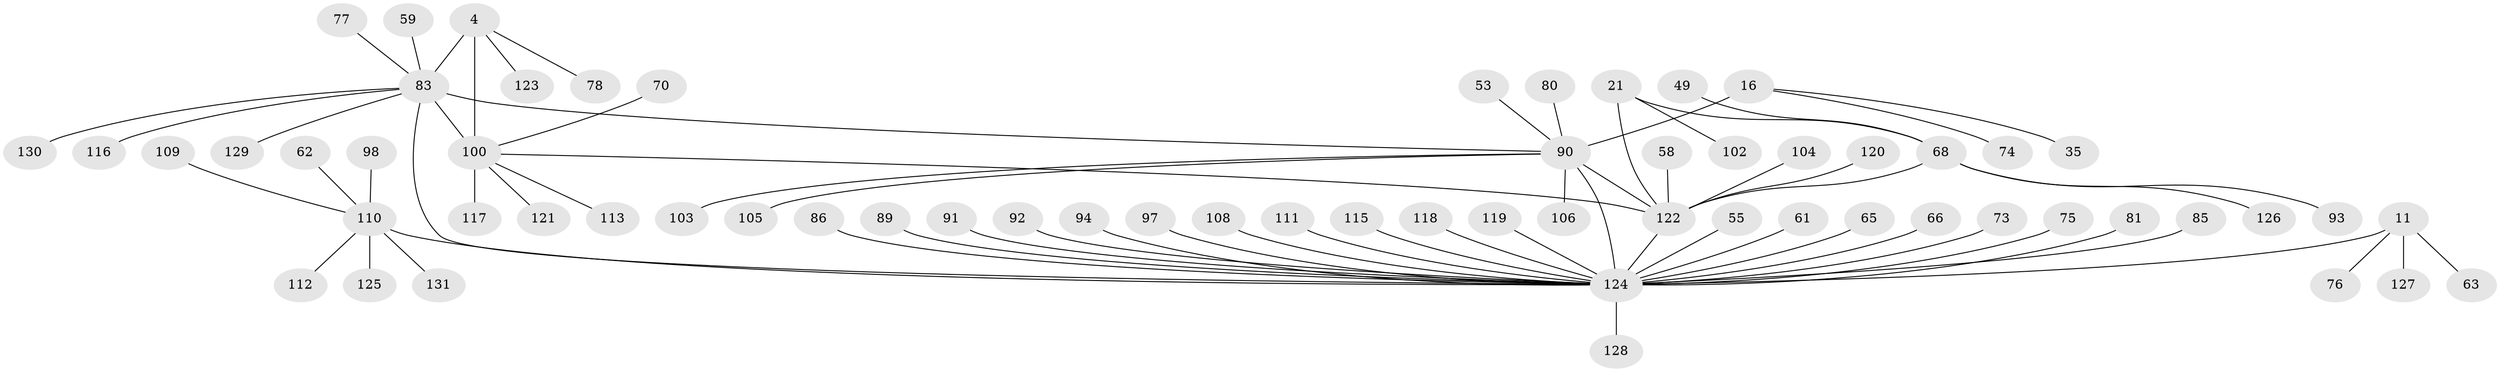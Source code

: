 // original degree distribution, {6: 0.05343511450381679, 8: 0.04580152671755725, 13: 0.022900763358778626, 10: 0.030534351145038167, 11: 0.022900763358778626, 9: 0.030534351145038167, 7: 0.007633587786259542, 5: 0.007633587786259542, 12: 0.007633587786259542, 1: 0.6030534351145038, 2: 0.12213740458015267, 3: 0.03816793893129771, 4: 0.007633587786259542}
// Generated by graph-tools (version 1.1) at 2025/54/03/09/25 04:54:17]
// undirected, 65 vertices, 69 edges
graph export_dot {
graph [start="1"]
  node [color=gray90,style=filled];
  4 [super="+1"];
  11 [super="+10"];
  16 [super="+15"];
  21 [super="+20"];
  35;
  49 [super="+39"];
  53;
  55;
  58;
  59;
  61 [super="+60"];
  62;
  63;
  65;
  66;
  68 [super="+36+24+44+46"];
  70;
  73;
  74;
  75;
  76;
  77;
  78;
  80 [super="+72"];
  81;
  83 [super="+79+6+31+34+48+57"];
  85;
  86 [super="+82"];
  89;
  90 [super="+33"];
  91;
  92;
  93;
  94;
  97;
  98;
  100 [super="+5+41"];
  102 [super="+99"];
  103;
  104;
  105;
  106;
  108;
  109;
  110 [super="+26+32"];
  111;
  112;
  113;
  115;
  116;
  117;
  118;
  119 [super="+84"];
  120;
  121;
  122 [super="+114+22"];
  123 [super="+42"];
  124 [super="+71+37+50+51+52+56+101+45+47"];
  125 [super="+69"];
  126;
  127;
  128 [super="+88"];
  129;
  130;
  131;
  4 -- 78;
  4 -- 123;
  4 -- 83 [weight=4];
  4 -- 100 [weight=4];
  11 -- 76;
  11 -- 127;
  11 -- 63;
  11 -- 124 [weight=9];
  16 -- 74;
  16 -- 35;
  16 -- 90 [weight=8];
  21 -- 102;
  21 -- 122 [weight=4];
  21 -- 68 [weight=4];
  49 -- 68;
  53 -- 90;
  55 -- 124;
  58 -- 122;
  59 -- 83;
  61 -- 124;
  62 -- 110;
  65 -- 124;
  66 -- 124;
  68 -- 122 [weight=4];
  68 -- 93;
  68 -- 126;
  70 -- 100;
  73 -- 124;
  75 -- 124;
  77 -- 83;
  80 -- 90;
  81 -- 124;
  83 -- 129;
  83 -- 130;
  83 -- 116;
  83 -- 124 [weight=3];
  83 -- 100 [weight=4];
  83 -- 90 [weight=2];
  85 -- 124;
  86 -- 124;
  89 -- 124;
  90 -- 103;
  90 -- 105;
  90 -- 106;
  90 -- 122;
  90 -- 124 [weight=3];
  91 -- 124;
  92 -- 124;
  94 -- 124;
  97 -- 124;
  98 -- 110;
  100 -- 113;
  100 -- 117;
  100 -- 121;
  100 -- 122 [weight=2];
  104 -- 122;
  108 -- 124;
  109 -- 110;
  110 -- 124 [weight=9];
  110 -- 131;
  110 -- 112;
  110 -- 125;
  111 -- 124;
  115 -- 124;
  118 -- 124;
  119 -- 124;
  120 -- 122;
  122 -- 124 [weight=6];
  124 -- 128;
}
